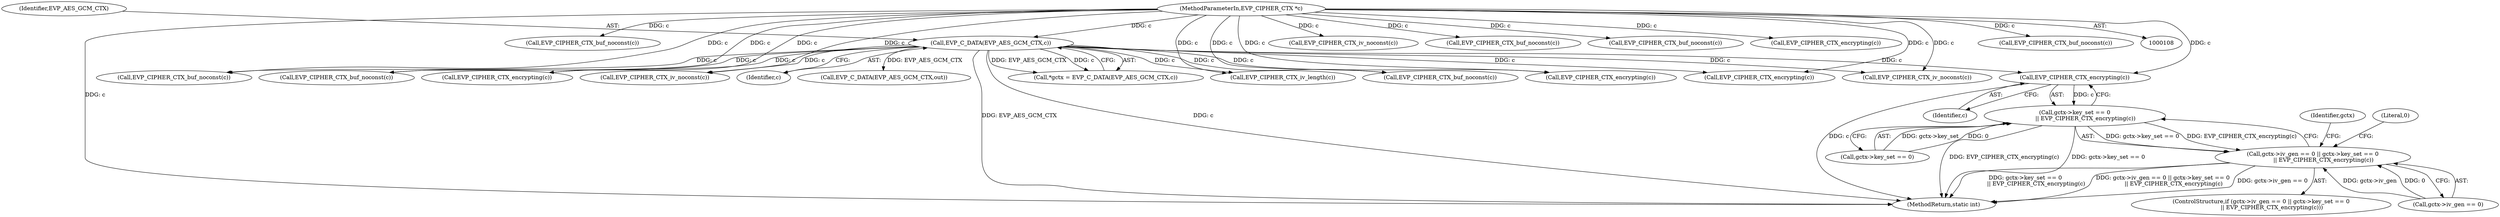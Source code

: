 digraph "0_openssl_00d965474b22b54e4275232bc71ee0c699c5cd21_0@pointer" {
"1000423" [label="(Call,EVP_CIPHER_CTX_encrypting(c))"];
"1000117" [label="(Call,EVP_C_DATA(EVP_AES_GCM_CTX,c))"];
"1000109" [label="(MethodParameterIn,EVP_CIPHER_CTX *c)"];
"1000417" [label="(Call,gctx->key_set == 0\n            || EVP_CIPHER_CTX_encrypting(c))"];
"1000411" [label="(Call,gctx->iv_gen == 0 || gctx->key_set == 0\n            || EVP_CIPHER_CTX_encrypting(c))"];
"1000465" [label="(Call,EVP_CIPHER_CTX_buf_noconst(c))"];
"1000488" [label="(Call,EVP_CIPHER_CTX_buf_noconst(c))"];
"1000585" [label="(Call,EVP_CIPHER_CTX_iv_noconst(c))"];
"1000627" [label="(MethodReturn,static int)"];
"1000118" [label="(Identifier,EVP_AES_GCM_CTX)"];
"1000411" [label="(Call,gctx->iv_gen == 0 || gctx->key_set == 0\n            || EVP_CIPHER_CTX_encrypting(c))"];
"1000264" [label="(Call,EVP_CIPHER_CTX_buf_noconst(c))"];
"1000253" [label="(Call,EVP_CIPHER_CTX_encrypting(c))"];
"1000424" [label="(Identifier,c)"];
"1000115" [label="(Call,*gctx = EVP_C_DATA(EVP_AES_GCM_CTX,c))"];
"1000119" [label="(Identifier,c)"];
"1000230" [label="(Call,EVP_CIPHER_CTX_buf_noconst(c))"];
"1000315" [label="(Call,EVP_CIPHER_CTX_encrypting(c))"];
"1000417" [label="(Call,gctx->key_set == 0\n            || EVP_CIPHER_CTX_encrypting(c))"];
"1000418" [label="(Call,gctx->key_set == 0)"];
"1000138" [label="(Call,EVP_CIPHER_CTX_iv_length(c))"];
"1000547" [label="(Call,EVP_C_DATA(EVP_AES_GCM_CTX,out))"];
"1000144" [label="(Call,EVP_CIPHER_CTX_iv_noconst(c))"];
"1000410" [label="(ControlStructure,if (gctx->iv_gen == 0 || gctx->key_set == 0\n            || EVP_CIPHER_CTX_encrypting(c)))"];
"1000117" [label="(Call,EVP_C_DATA(EVP_AES_GCM_CTX,c))"];
"1000528" [label="(Call,EVP_CIPHER_CTX_buf_noconst(c))"];
"1000518" [label="(Call,EVP_CIPHER_CTX_buf_noconst(c))"];
"1000109" [label="(MethodParameterIn,EVP_CIPHER_CTX *c)"];
"1000412" [label="(Call,gctx->iv_gen == 0)"];
"1000504" [label="(Call,EVP_CIPHER_CTX_encrypting(c))"];
"1000430" [label="(Identifier,gctx)"];
"1000225" [label="(Call,EVP_CIPHER_CTX_encrypting(c))"];
"1000188" [label="(Call,EVP_CIPHER_CTX_iv_noconst(c))"];
"1000426" [label="(Literal,0)"];
"1000481" [label="(Call,EVP_CIPHER_CTX_buf_noconst(c))"];
"1000423" [label="(Call,EVP_CIPHER_CTX_encrypting(c))"];
"1000423" -> "1000417"  [label="AST: "];
"1000423" -> "1000424"  [label="CFG: "];
"1000424" -> "1000423"  [label="AST: "];
"1000417" -> "1000423"  [label="CFG: "];
"1000423" -> "1000627"  [label="DDG: c"];
"1000423" -> "1000417"  [label="DDG: c"];
"1000117" -> "1000423"  [label="DDG: c"];
"1000109" -> "1000423"  [label="DDG: c"];
"1000117" -> "1000115"  [label="AST: "];
"1000117" -> "1000119"  [label="CFG: "];
"1000118" -> "1000117"  [label="AST: "];
"1000119" -> "1000117"  [label="AST: "];
"1000115" -> "1000117"  [label="CFG: "];
"1000117" -> "1000627"  [label="DDG: EVP_AES_GCM_CTX"];
"1000117" -> "1000627"  [label="DDG: c"];
"1000117" -> "1000115"  [label="DDG: EVP_AES_GCM_CTX"];
"1000117" -> "1000115"  [label="DDG: c"];
"1000109" -> "1000117"  [label="DDG: c"];
"1000117" -> "1000138"  [label="DDG: c"];
"1000117" -> "1000188"  [label="DDG: c"];
"1000117" -> "1000225"  [label="DDG: c"];
"1000117" -> "1000230"  [label="DDG: c"];
"1000117" -> "1000253"  [label="DDG: c"];
"1000117" -> "1000264"  [label="DDG: c"];
"1000117" -> "1000315"  [label="DDG: c"];
"1000117" -> "1000465"  [label="DDG: c"];
"1000117" -> "1000547"  [label="DDG: EVP_AES_GCM_CTX"];
"1000117" -> "1000585"  [label="DDG: c"];
"1000109" -> "1000108"  [label="AST: "];
"1000109" -> "1000627"  [label="DDG: c"];
"1000109" -> "1000138"  [label="DDG: c"];
"1000109" -> "1000144"  [label="DDG: c"];
"1000109" -> "1000188"  [label="DDG: c"];
"1000109" -> "1000225"  [label="DDG: c"];
"1000109" -> "1000230"  [label="DDG: c"];
"1000109" -> "1000253"  [label="DDG: c"];
"1000109" -> "1000264"  [label="DDG: c"];
"1000109" -> "1000315"  [label="DDG: c"];
"1000109" -> "1000465"  [label="DDG: c"];
"1000109" -> "1000481"  [label="DDG: c"];
"1000109" -> "1000488"  [label="DDG: c"];
"1000109" -> "1000504"  [label="DDG: c"];
"1000109" -> "1000518"  [label="DDG: c"];
"1000109" -> "1000528"  [label="DDG: c"];
"1000109" -> "1000585"  [label="DDG: c"];
"1000417" -> "1000411"  [label="AST: "];
"1000417" -> "1000418"  [label="CFG: "];
"1000418" -> "1000417"  [label="AST: "];
"1000411" -> "1000417"  [label="CFG: "];
"1000417" -> "1000627"  [label="DDG: EVP_CIPHER_CTX_encrypting(c)"];
"1000417" -> "1000627"  [label="DDG: gctx->key_set == 0"];
"1000417" -> "1000411"  [label="DDG: gctx->key_set == 0"];
"1000417" -> "1000411"  [label="DDG: EVP_CIPHER_CTX_encrypting(c)"];
"1000418" -> "1000417"  [label="DDG: gctx->key_set"];
"1000418" -> "1000417"  [label="DDG: 0"];
"1000411" -> "1000410"  [label="AST: "];
"1000411" -> "1000412"  [label="CFG: "];
"1000412" -> "1000411"  [label="AST: "];
"1000426" -> "1000411"  [label="CFG: "];
"1000430" -> "1000411"  [label="CFG: "];
"1000411" -> "1000627"  [label="DDG: gctx->iv_gen == 0 || gctx->key_set == 0\n            || EVP_CIPHER_CTX_encrypting(c)"];
"1000411" -> "1000627"  [label="DDG: gctx->iv_gen == 0"];
"1000411" -> "1000627"  [label="DDG: gctx->key_set == 0\n            || EVP_CIPHER_CTX_encrypting(c)"];
"1000412" -> "1000411"  [label="DDG: gctx->iv_gen"];
"1000412" -> "1000411"  [label="DDG: 0"];
}
